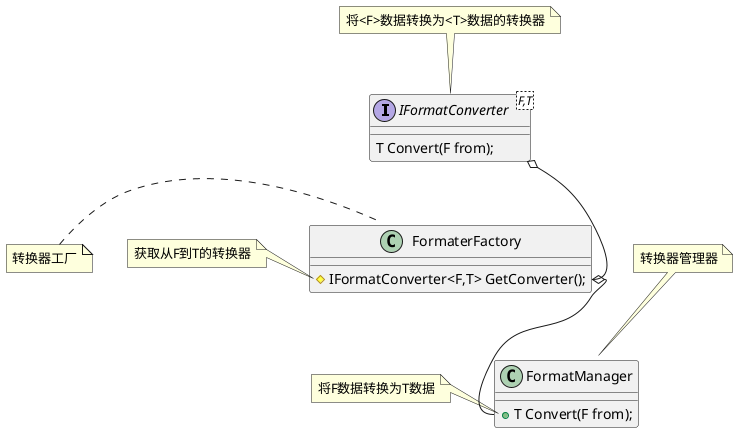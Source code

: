@startuml
'https://plantuml.com/class-diagram

interface IFormatConverter<F,T>
{
    T Convert(F from);
}
note top of IFormatConverter : 将<F>数据转换为<T>数据的转换器

class FormatManager{
   + T Convert(F from);
}
note top of FormatManager : 转换器管理器
note left of FormatManager::Convert
    将F数据转换为T数据
end note

class FormaterFactory{
    # IFormatConverter<F,T> GetConverter();
}
note left of FormaterFactory : 转换器工厂
note left of FormaterFactory::GetConverter
    获取从F到T的转换器
end note

IFormatConverter o-- FormaterFactory::GetConverter
FormaterFactory::GetConverter o-- FormatManager::Convert
@enduml